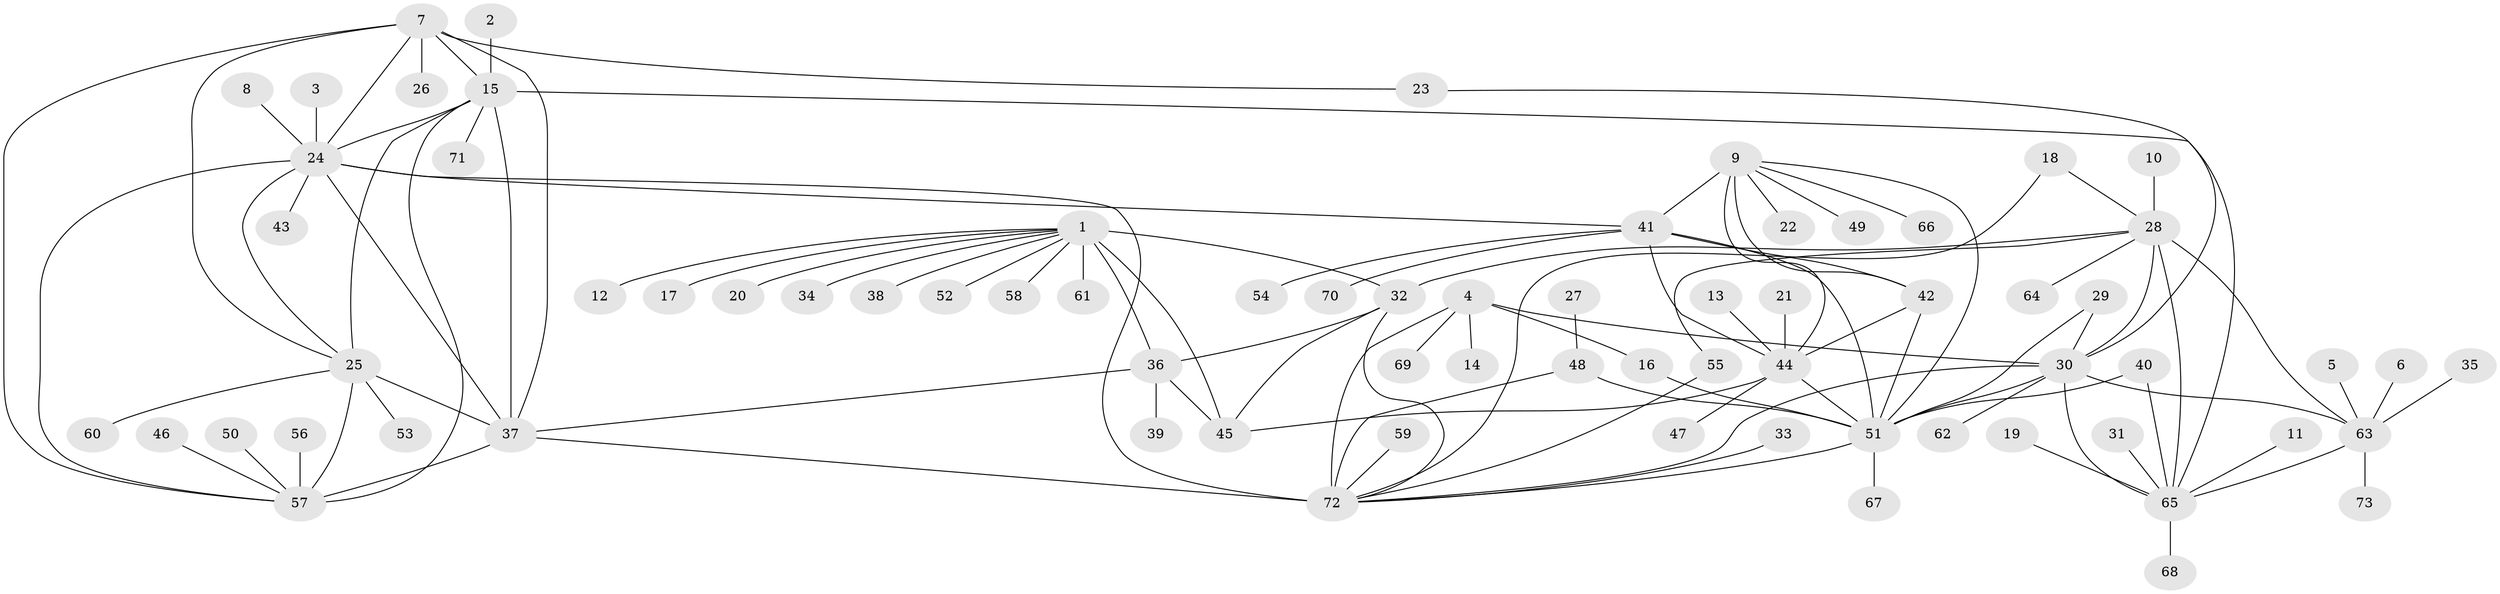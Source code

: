 // original degree distribution, {6: 0.020689655172413793, 10: 0.027586206896551724, 9: 0.041379310344827586, 11: 0.027586206896551724, 7: 0.05517241379310345, 8: 0.013793103448275862, 12: 0.020689655172413793, 15: 0.006896551724137931, 13: 0.027586206896551724, 2: 0.15862068965517243, 1: 0.5862068965517241, 3: 0.013793103448275862}
// Generated by graph-tools (version 1.1) at 2025/02/03/09/25 03:02:44]
// undirected, 73 vertices, 109 edges
graph export_dot {
graph [start="1"]
  node [color=gray90,style=filled];
  1;
  2;
  3;
  4;
  5;
  6;
  7;
  8;
  9;
  10;
  11;
  12;
  13;
  14;
  15;
  16;
  17;
  18;
  19;
  20;
  21;
  22;
  23;
  24;
  25;
  26;
  27;
  28;
  29;
  30;
  31;
  32;
  33;
  34;
  35;
  36;
  37;
  38;
  39;
  40;
  41;
  42;
  43;
  44;
  45;
  46;
  47;
  48;
  49;
  50;
  51;
  52;
  53;
  54;
  55;
  56;
  57;
  58;
  59;
  60;
  61;
  62;
  63;
  64;
  65;
  66;
  67;
  68;
  69;
  70;
  71;
  72;
  73;
  1 -- 12 [weight=1.0];
  1 -- 17 [weight=1.0];
  1 -- 20 [weight=1.0];
  1 -- 32 [weight=4.0];
  1 -- 34 [weight=1.0];
  1 -- 36 [weight=4.0];
  1 -- 38 [weight=1.0];
  1 -- 45 [weight=4.0];
  1 -- 52 [weight=1.0];
  1 -- 58 [weight=1.0];
  1 -- 61 [weight=1.0];
  2 -- 15 [weight=1.0];
  3 -- 24 [weight=1.0];
  4 -- 14 [weight=1.0];
  4 -- 16 [weight=1.0];
  4 -- 30 [weight=1.0];
  4 -- 69 [weight=1.0];
  4 -- 72 [weight=6.0];
  5 -- 63 [weight=1.0];
  6 -- 63 [weight=1.0];
  7 -- 15 [weight=1.0];
  7 -- 23 [weight=1.0];
  7 -- 24 [weight=1.0];
  7 -- 25 [weight=1.0];
  7 -- 26 [weight=1.0];
  7 -- 37 [weight=2.0];
  7 -- 57 [weight=1.0];
  8 -- 24 [weight=1.0];
  9 -- 22 [weight=1.0];
  9 -- 41 [weight=3.0];
  9 -- 42 [weight=1.0];
  9 -- 44 [weight=1.0];
  9 -- 49 [weight=1.0];
  9 -- 51 [weight=1.0];
  9 -- 66 [weight=1.0];
  10 -- 28 [weight=1.0];
  11 -- 65 [weight=1.0];
  13 -- 44 [weight=1.0];
  15 -- 24 [weight=1.0];
  15 -- 25 [weight=1.0];
  15 -- 37 [weight=2.0];
  15 -- 57 [weight=1.0];
  15 -- 65 [weight=1.0];
  15 -- 71 [weight=1.0];
  16 -- 51 [weight=1.0];
  18 -- 28 [weight=1.0];
  18 -- 72 [weight=1.0];
  19 -- 65 [weight=1.0];
  21 -- 44 [weight=1.0];
  23 -- 30 [weight=1.0];
  24 -- 25 [weight=1.0];
  24 -- 37 [weight=2.0];
  24 -- 41 [weight=1.0];
  24 -- 43 [weight=1.0];
  24 -- 57 [weight=1.0];
  24 -- 72 [weight=1.0];
  25 -- 37 [weight=2.0];
  25 -- 53 [weight=1.0];
  25 -- 57 [weight=1.0];
  25 -- 60 [weight=1.0];
  27 -- 48 [weight=1.0];
  28 -- 30 [weight=2.0];
  28 -- 32 [weight=1.0];
  28 -- 55 [weight=1.0];
  28 -- 63 [weight=1.0];
  28 -- 64 [weight=1.0];
  28 -- 65 [weight=3.0];
  29 -- 30 [weight=1.0];
  29 -- 51 [weight=1.0];
  30 -- 51 [weight=1.0];
  30 -- 62 [weight=1.0];
  30 -- 63 [weight=2.0];
  30 -- 65 [weight=6.0];
  30 -- 72 [weight=1.0];
  31 -- 65 [weight=1.0];
  32 -- 36 [weight=1.0];
  32 -- 45 [weight=1.0];
  32 -- 72 [weight=1.0];
  33 -- 72 [weight=1.0];
  35 -- 63 [weight=1.0];
  36 -- 37 [weight=1.0];
  36 -- 39 [weight=1.0];
  36 -- 45 [weight=1.0];
  37 -- 57 [weight=2.0];
  37 -- 72 [weight=1.0];
  40 -- 51 [weight=1.0];
  40 -- 65 [weight=1.0];
  41 -- 42 [weight=3.0];
  41 -- 44 [weight=3.0];
  41 -- 51 [weight=3.0];
  41 -- 54 [weight=1.0];
  41 -- 70 [weight=1.0];
  42 -- 44 [weight=1.0];
  42 -- 51 [weight=1.0];
  44 -- 45 [weight=1.0];
  44 -- 47 [weight=1.0];
  44 -- 51 [weight=1.0];
  46 -- 57 [weight=1.0];
  48 -- 51 [weight=1.0];
  48 -- 72 [weight=1.0];
  50 -- 57 [weight=1.0];
  51 -- 67 [weight=1.0];
  51 -- 72 [weight=1.0];
  55 -- 72 [weight=1.0];
  56 -- 57 [weight=1.0];
  59 -- 72 [weight=1.0];
  63 -- 65 [weight=3.0];
  63 -- 73 [weight=1.0];
  65 -- 68 [weight=1.0];
}
